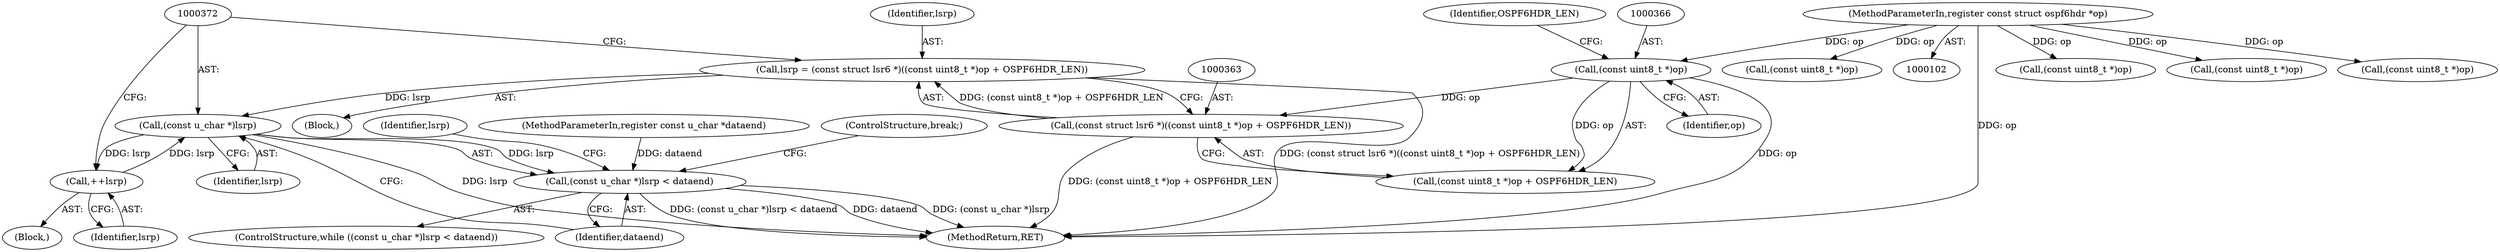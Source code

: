 digraph "0_tcpdump_88b2dac837e81cf56dce05e6e7b5989332c0092d@pointer" {
"1000371" [label="(Call,(const u_char *)lsrp)"];
"1000360" [label="(Call,lsrp = (const struct lsr6 *)((const uint8_t *)op + OSPF6HDR_LEN))"];
"1000362" [label="(Call,(const struct lsr6 *)((const uint8_t *)op + OSPF6HDR_LEN))"];
"1000365" [label="(Call,(const uint8_t *)op)"];
"1000104" [label="(MethodParameterIn,register const struct ospf6hdr *op)"];
"1000401" [label="(Call,++lsrp)"];
"1000371" [label="(Call,(const u_char *)lsrp)"];
"1000370" [label="(Call,(const u_char *)lsrp < dataend)"];
"1000360" [label="(Call,lsrp = (const struct lsr6 *)((const uint8_t *)op + OSPF6HDR_LEN))"];
"1000368" [label="(Identifier,OSPF6HDR_LEN)"];
"1000125" [label="(Call,(const uint8_t *)op)"];
"1000418" [label="(Call,(const uint8_t *)op)"];
"1000401" [label="(Call,++lsrp)"];
"1000509" [label="(MethodReturn,RET)"];
"1000369" [label="(ControlStructure,while ((const u_char *)lsrp < dataend))"];
"1000373" [label="(Identifier,lsrp)"];
"1000105" [label="(MethodParameterIn,register const u_char *dataend)"];
"1000403" [label="(ControlStructure,break;)"];
"1000367" [label="(Identifier,op)"];
"1000375" [label="(Block,)"];
"1000371" [label="(Call,(const u_char *)lsrp)"];
"1000374" [label="(Identifier,dataend)"];
"1000361" [label="(Identifier,lsrp)"];
"1000269" [label="(Call,(const uint8_t *)op)"];
"1000378" [label="(Identifier,lsrp)"];
"1000402" [label="(Identifier,lsrp)"];
"1000365" [label="(Call,(const uint8_t *)op)"];
"1000104" [label="(MethodParameterIn,register const struct ospf6hdr *op)"];
"1000370" [label="(Call,(const u_char *)lsrp < dataend)"];
"1000362" [label="(Call,(const struct lsr6 *)((const uint8_t *)op + OSPF6HDR_LEN))"];
"1000483" [label="(Call,(const uint8_t *)op)"];
"1000364" [label="(Call,(const uint8_t *)op + OSPF6HDR_LEN)"];
"1000359" [label="(Block,)"];
"1000371" -> "1000370"  [label="AST: "];
"1000371" -> "1000373"  [label="CFG: "];
"1000372" -> "1000371"  [label="AST: "];
"1000373" -> "1000371"  [label="AST: "];
"1000374" -> "1000371"  [label="CFG: "];
"1000371" -> "1000509"  [label="DDG: lsrp"];
"1000371" -> "1000370"  [label="DDG: lsrp"];
"1000360" -> "1000371"  [label="DDG: lsrp"];
"1000401" -> "1000371"  [label="DDG: lsrp"];
"1000371" -> "1000401"  [label="DDG: lsrp"];
"1000360" -> "1000359"  [label="AST: "];
"1000360" -> "1000362"  [label="CFG: "];
"1000361" -> "1000360"  [label="AST: "];
"1000362" -> "1000360"  [label="AST: "];
"1000372" -> "1000360"  [label="CFG: "];
"1000360" -> "1000509"  [label="DDG: (const struct lsr6 *)((const uint8_t *)op + OSPF6HDR_LEN)"];
"1000362" -> "1000360"  [label="DDG: (const uint8_t *)op + OSPF6HDR_LEN"];
"1000362" -> "1000364"  [label="CFG: "];
"1000363" -> "1000362"  [label="AST: "];
"1000364" -> "1000362"  [label="AST: "];
"1000362" -> "1000509"  [label="DDG: (const uint8_t *)op + OSPF6HDR_LEN"];
"1000365" -> "1000362"  [label="DDG: op"];
"1000365" -> "1000364"  [label="AST: "];
"1000365" -> "1000367"  [label="CFG: "];
"1000366" -> "1000365"  [label="AST: "];
"1000367" -> "1000365"  [label="AST: "];
"1000368" -> "1000365"  [label="CFG: "];
"1000365" -> "1000509"  [label="DDG: op"];
"1000365" -> "1000364"  [label="DDG: op"];
"1000104" -> "1000365"  [label="DDG: op"];
"1000104" -> "1000102"  [label="AST: "];
"1000104" -> "1000509"  [label="DDG: op"];
"1000104" -> "1000125"  [label="DDG: op"];
"1000104" -> "1000269"  [label="DDG: op"];
"1000104" -> "1000418"  [label="DDG: op"];
"1000104" -> "1000483"  [label="DDG: op"];
"1000401" -> "1000375"  [label="AST: "];
"1000401" -> "1000402"  [label="CFG: "];
"1000402" -> "1000401"  [label="AST: "];
"1000372" -> "1000401"  [label="CFG: "];
"1000370" -> "1000369"  [label="AST: "];
"1000370" -> "1000374"  [label="CFG: "];
"1000374" -> "1000370"  [label="AST: "];
"1000378" -> "1000370"  [label="CFG: "];
"1000403" -> "1000370"  [label="CFG: "];
"1000370" -> "1000509"  [label="DDG: (const u_char *)lsrp < dataend"];
"1000370" -> "1000509"  [label="DDG: dataend"];
"1000370" -> "1000509"  [label="DDG: (const u_char *)lsrp"];
"1000105" -> "1000370"  [label="DDG: dataend"];
}
